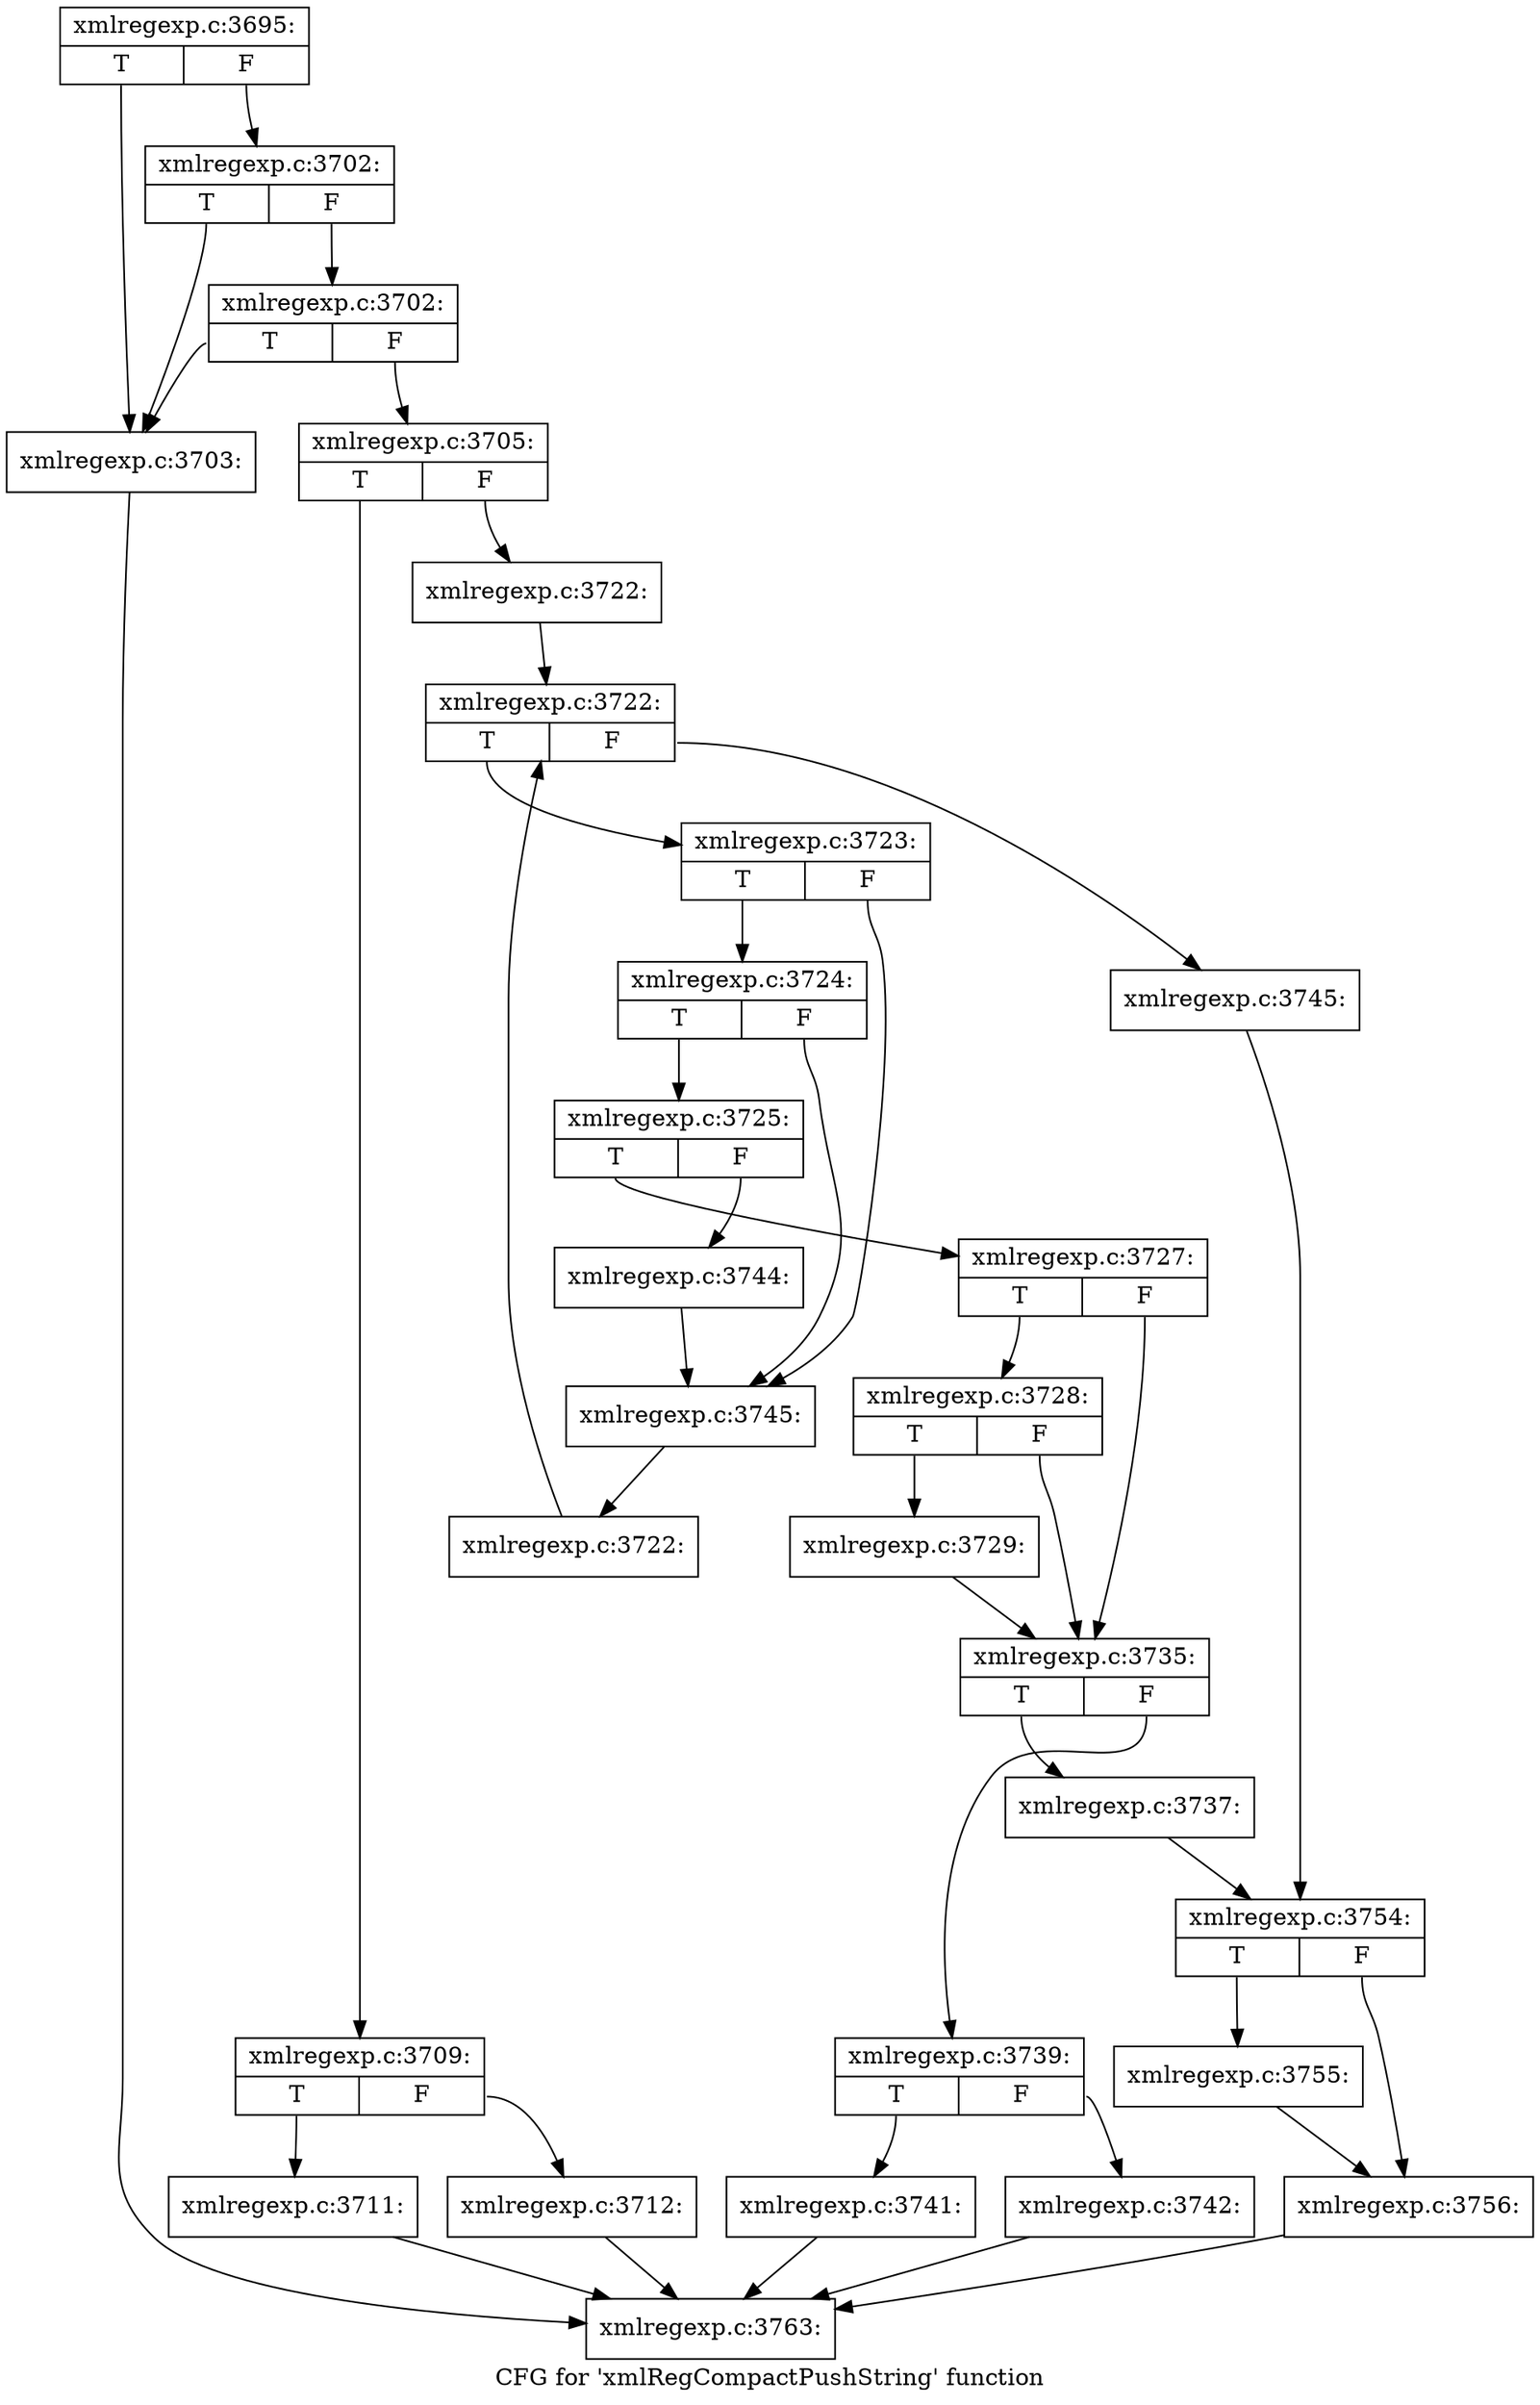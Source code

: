 digraph "CFG for 'xmlRegCompactPushString' function" {
	label="CFG for 'xmlRegCompactPushString' function";

	Node0x4215cf0 [shape=record,label="{xmlregexp.c:3695:|{<s0>T|<s1>F}}"];
	Node0x4215cf0:s0 -> Node0x424b1c0;
	Node0x4215cf0:s1 -> Node0x424b2e0;
	Node0x424b2e0 [shape=record,label="{xmlregexp.c:3702:|{<s0>T|<s1>F}}"];
	Node0x424b2e0:s0 -> Node0x424b1c0;
	Node0x424b2e0:s1 -> Node0x424b260;
	Node0x424b260 [shape=record,label="{xmlregexp.c:3702:|{<s0>T|<s1>F}}"];
	Node0x424b260:s0 -> Node0x424b1c0;
	Node0x424b260:s1 -> Node0x424b210;
	Node0x424b1c0 [shape=record,label="{xmlregexp.c:3703:}"];
	Node0x424b1c0 -> Node0x4249490;
	Node0x424b210 [shape=record,label="{xmlregexp.c:3705:|{<s0>T|<s1>F}}"];
	Node0x424b210:s0 -> Node0x424be60;
	Node0x424b210:s1 -> Node0x424beb0;
	Node0x424be60 [shape=record,label="{xmlregexp.c:3709:|{<s0>T|<s1>F}}"];
	Node0x424be60:s0 -> Node0x424c270;
	Node0x424be60:s1 -> Node0x424c2c0;
	Node0x424c270 [shape=record,label="{xmlregexp.c:3711:}"];
	Node0x424c270 -> Node0x4249490;
	Node0x424c2c0 [shape=record,label="{xmlregexp.c:3712:}"];
	Node0x424c2c0 -> Node0x4249490;
	Node0x424beb0 [shape=record,label="{xmlregexp.c:3722:}"];
	Node0x424beb0 -> Node0x424d0b0;
	Node0x424d0b0 [shape=record,label="{xmlregexp.c:3722:|{<s0>T|<s1>F}}"];
	Node0x424d0b0:s0 -> Node0x424d390;
	Node0x424d0b0:s1 -> Node0x424cf10;
	Node0x424d390 [shape=record,label="{xmlregexp.c:3723:|{<s0>T|<s1>F}}"];
	Node0x424d390:s0 -> Node0x424e240;
	Node0x424d390:s1 -> Node0x424e1f0;
	Node0x424e240 [shape=record,label="{xmlregexp.c:3724:|{<s0>T|<s1>F}}"];
	Node0x424e240:s0 -> Node0x424e1a0;
	Node0x424e240:s1 -> Node0x424e1f0;
	Node0x424e1a0 [shape=record,label="{xmlregexp.c:3725:|{<s0>T|<s1>F}}"];
	Node0x424e1a0:s0 -> Node0x424eb20;
	Node0x424e1a0:s1 -> Node0x424eb70;
	Node0x424eb20 [shape=record,label="{xmlregexp.c:3727:|{<s0>T|<s1>F}}"];
	Node0x424eb20:s0 -> Node0x424f620;
	Node0x424eb20:s1 -> Node0x424f5d0;
	Node0x424f620 [shape=record,label="{xmlregexp.c:3728:|{<s0>T|<s1>F}}"];
	Node0x424f620:s0 -> Node0x424f580;
	Node0x424f620:s1 -> Node0x424f5d0;
	Node0x424f580 [shape=record,label="{xmlregexp.c:3729:}"];
	Node0x424f580 -> Node0x424f5d0;
	Node0x424f5d0 [shape=record,label="{xmlregexp.c:3735:|{<s0>T|<s1>F}}"];
	Node0x424f5d0:s0 -> Node0x4250c50;
	Node0x424f5d0:s1 -> Node0x4250ca0;
	Node0x4250c50 [shape=record,label="{xmlregexp.c:3737:}"];
	Node0x4250c50 -> Node0x42514f0;
	Node0x4250ca0 [shape=record,label="{xmlregexp.c:3739:|{<s0>T|<s1>F}}"];
	Node0x4250ca0:s0 -> Node0x4251f50;
	Node0x4250ca0:s1 -> Node0x4251fa0;
	Node0x4251f50 [shape=record,label="{xmlregexp.c:3741:}"];
	Node0x4251f50 -> Node0x4249490;
	Node0x4251fa0 [shape=record,label="{xmlregexp.c:3742:}"];
	Node0x4251fa0 -> Node0x4249490;
	Node0x424eb70 [shape=record,label="{xmlregexp.c:3744:}"];
	Node0x424eb70 -> Node0x424e1f0;
	Node0x424e1f0 [shape=record,label="{xmlregexp.c:3745:}"];
	Node0x424e1f0 -> Node0x424d300;
	Node0x424d300 [shape=record,label="{xmlregexp.c:3722:}"];
	Node0x424d300 -> Node0x424d0b0;
	Node0x424cf10 [shape=record,label="{xmlregexp.c:3745:}"];
	Node0x424cf10 -> Node0x42514f0;
	Node0x42514f0 [shape=record,label="{xmlregexp.c:3754:|{<s0>T|<s1>F}}"];
	Node0x42514f0:s0 -> Node0x4253180;
	Node0x42514f0:s1 -> Node0x42531d0;
	Node0x4253180 [shape=record,label="{xmlregexp.c:3755:}"];
	Node0x4253180 -> Node0x42531d0;
	Node0x42531d0 [shape=record,label="{xmlregexp.c:3756:}"];
	Node0x42531d0 -> Node0x4249490;
	Node0x4249490 [shape=record,label="{xmlregexp.c:3763:}"];
}
